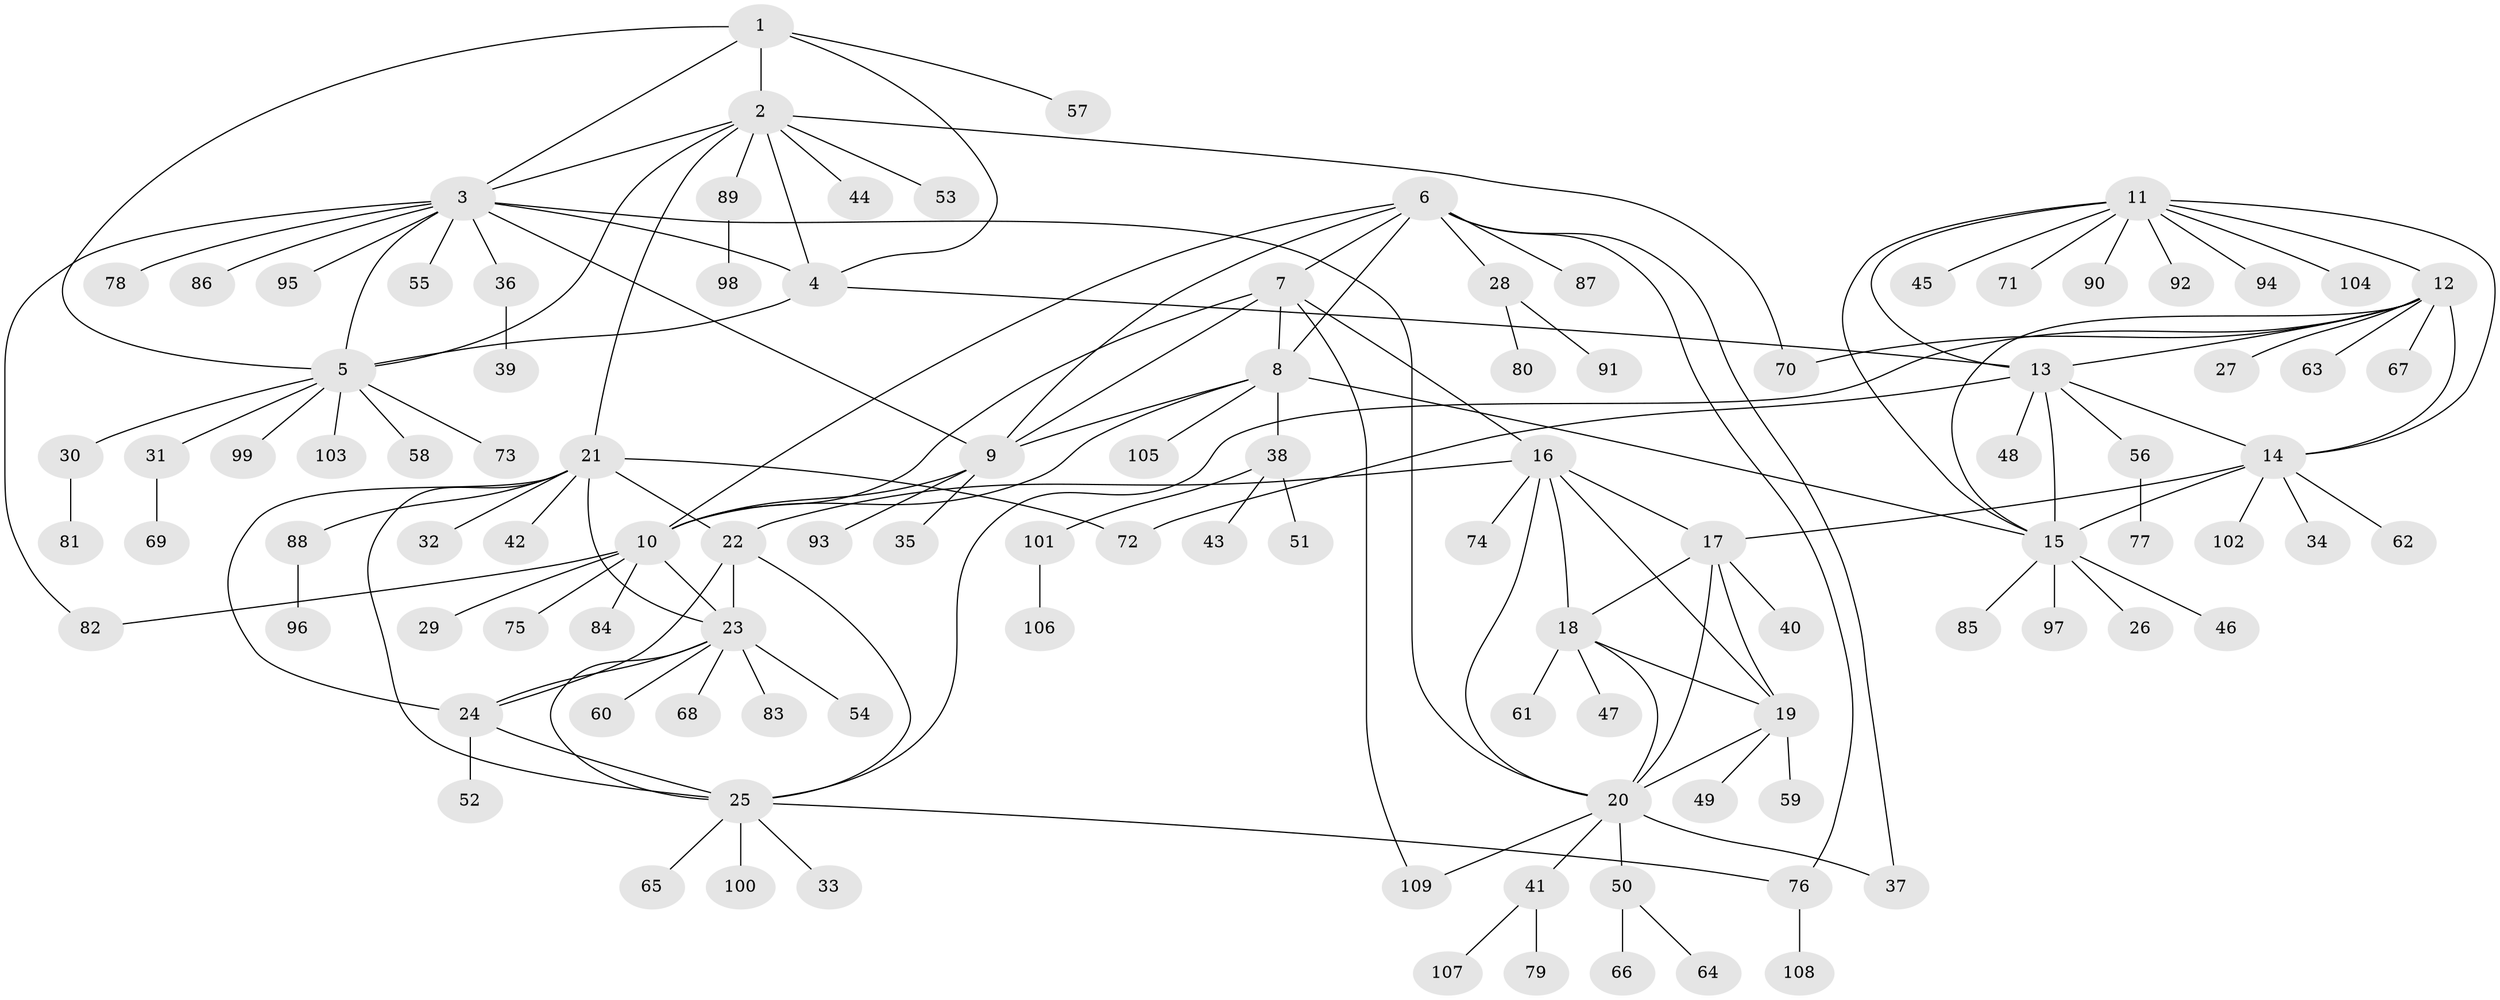 // Generated by graph-tools (version 1.1) at 2025/50/03/09/25 03:50:35]
// undirected, 109 vertices, 150 edges
graph export_dot {
graph [start="1"]
  node [color=gray90,style=filled];
  1;
  2;
  3;
  4;
  5;
  6;
  7;
  8;
  9;
  10;
  11;
  12;
  13;
  14;
  15;
  16;
  17;
  18;
  19;
  20;
  21;
  22;
  23;
  24;
  25;
  26;
  27;
  28;
  29;
  30;
  31;
  32;
  33;
  34;
  35;
  36;
  37;
  38;
  39;
  40;
  41;
  42;
  43;
  44;
  45;
  46;
  47;
  48;
  49;
  50;
  51;
  52;
  53;
  54;
  55;
  56;
  57;
  58;
  59;
  60;
  61;
  62;
  63;
  64;
  65;
  66;
  67;
  68;
  69;
  70;
  71;
  72;
  73;
  74;
  75;
  76;
  77;
  78;
  79;
  80;
  81;
  82;
  83;
  84;
  85;
  86;
  87;
  88;
  89;
  90;
  91;
  92;
  93;
  94;
  95;
  96;
  97;
  98;
  99;
  100;
  101;
  102;
  103;
  104;
  105;
  106;
  107;
  108;
  109;
  1 -- 2;
  1 -- 3;
  1 -- 4;
  1 -- 5;
  1 -- 57;
  2 -- 3;
  2 -- 4;
  2 -- 5;
  2 -- 21;
  2 -- 44;
  2 -- 53;
  2 -- 70;
  2 -- 89;
  3 -- 4;
  3 -- 5;
  3 -- 9;
  3 -- 20;
  3 -- 36;
  3 -- 55;
  3 -- 78;
  3 -- 82;
  3 -- 86;
  3 -- 95;
  4 -- 5;
  4 -- 13;
  5 -- 30;
  5 -- 31;
  5 -- 58;
  5 -- 73;
  5 -- 99;
  5 -- 103;
  6 -- 7;
  6 -- 8;
  6 -- 9;
  6 -- 10;
  6 -- 28;
  6 -- 37;
  6 -- 76;
  6 -- 87;
  7 -- 8;
  7 -- 9;
  7 -- 10;
  7 -- 16;
  7 -- 109;
  8 -- 9;
  8 -- 10;
  8 -- 15;
  8 -- 38;
  8 -- 105;
  9 -- 10;
  9 -- 35;
  9 -- 93;
  10 -- 23;
  10 -- 29;
  10 -- 75;
  10 -- 82;
  10 -- 84;
  11 -- 12;
  11 -- 13;
  11 -- 14;
  11 -- 15;
  11 -- 45;
  11 -- 71;
  11 -- 90;
  11 -- 92;
  11 -- 94;
  11 -- 104;
  12 -- 13;
  12 -- 14;
  12 -- 15;
  12 -- 25;
  12 -- 27;
  12 -- 63;
  12 -- 67;
  12 -- 70;
  13 -- 14;
  13 -- 15;
  13 -- 48;
  13 -- 56;
  13 -- 72;
  14 -- 15;
  14 -- 17;
  14 -- 34;
  14 -- 62;
  14 -- 102;
  15 -- 26;
  15 -- 46;
  15 -- 85;
  15 -- 97;
  16 -- 17;
  16 -- 18;
  16 -- 19;
  16 -- 20;
  16 -- 22;
  16 -- 74;
  17 -- 18;
  17 -- 19;
  17 -- 20;
  17 -- 40;
  18 -- 19;
  18 -- 20;
  18 -- 47;
  18 -- 61;
  19 -- 20;
  19 -- 49;
  19 -- 59;
  20 -- 37;
  20 -- 41;
  20 -- 50;
  20 -- 109;
  21 -- 22;
  21 -- 23;
  21 -- 24;
  21 -- 25;
  21 -- 32;
  21 -- 42;
  21 -- 72;
  21 -- 88;
  22 -- 23;
  22 -- 24;
  22 -- 25;
  23 -- 24;
  23 -- 25;
  23 -- 54;
  23 -- 60;
  23 -- 68;
  23 -- 83;
  24 -- 25;
  24 -- 52;
  25 -- 33;
  25 -- 65;
  25 -- 76;
  25 -- 100;
  28 -- 80;
  28 -- 91;
  30 -- 81;
  31 -- 69;
  36 -- 39;
  38 -- 43;
  38 -- 51;
  38 -- 101;
  41 -- 79;
  41 -- 107;
  50 -- 64;
  50 -- 66;
  56 -- 77;
  76 -- 108;
  88 -- 96;
  89 -- 98;
  101 -- 106;
}
